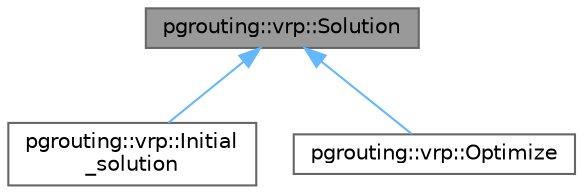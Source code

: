 digraph "pgrouting::vrp::Solution"
{
 // LATEX_PDF_SIZE
  bgcolor="transparent";
  edge [fontname=Helvetica,fontsize=10,labelfontname=Helvetica,labelfontsize=10];
  node [fontname=Helvetica,fontsize=10,shape=box,height=0.2,width=0.4];
  Node1 [id="Node000001",label="pgrouting::vrp::Solution",height=0.2,width=0.4,color="gray40", fillcolor="grey60", style="filled", fontcolor="black",tooltip=" "];
  Node1 -> Node2 [id="edge1_Node000001_Node000002",dir="back",color="steelblue1",style="solid",tooltip=" "];
  Node2 [id="Node000002",label="pgrouting::vrp::Initial\l_solution",height=0.2,width=0.4,color="gray40", fillcolor="white", style="filled",URL="$classpgrouting_1_1vrp_1_1Initial__solution.html",tooltip=" "];
  Node1 -> Node3 [id="edge2_Node000001_Node000003",dir="back",color="steelblue1",style="solid",tooltip=" "];
  Node3 [id="Node000003",label="pgrouting::vrp::Optimize",height=0.2,width=0.4,color="gray40", fillcolor="white", style="filled",URL="$classpgrouting_1_1vrp_1_1Optimize.html",tooltip=" "];
}
